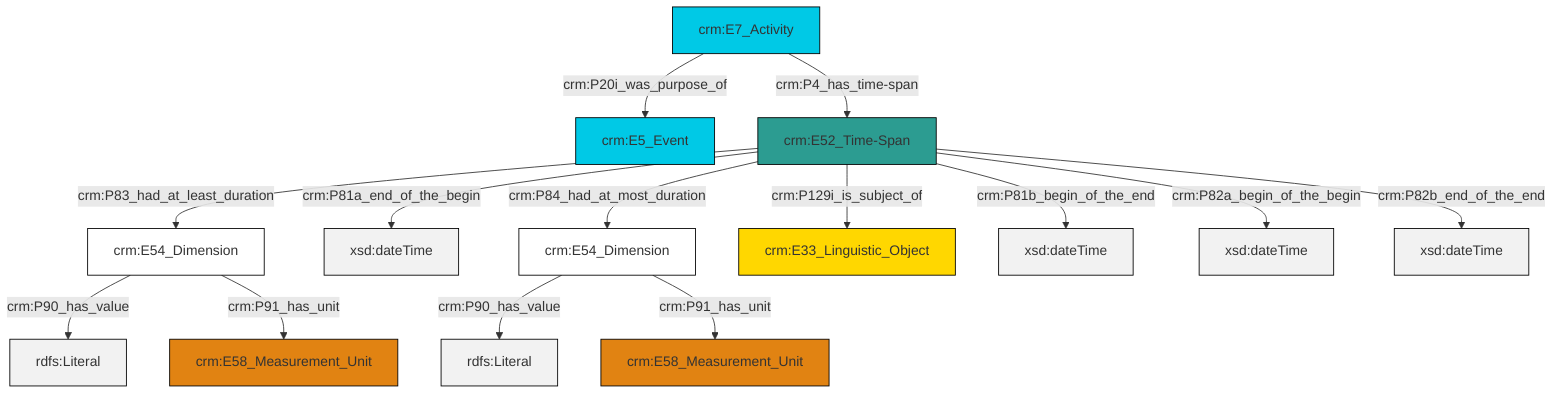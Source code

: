 graph TD
classDef Literal fill:#f2f2f2,stroke:#000000;
classDef CRM_Entity fill:#FFFFFF,stroke:#000000;
classDef Temporal_Entity fill:#00C9E6, stroke:#000000;
classDef Type fill:#E18312, stroke:#000000;
classDef Time-Span fill:#2C9C91, stroke:#000000;
classDef Appellation fill:#FFEB7F, stroke:#000000;
classDef Place fill:#008836, stroke:#000000;
classDef Persistent_Item fill:#B266B2, stroke:#000000;
classDef Conceptual_Object fill:#FFD700, stroke:#000000;
classDef Physical_Thing fill:#D2B48C, stroke:#000000;
classDef Actor fill:#f58aad, stroke:#000000;
classDef PC_Classes fill:#4ce600, stroke:#000000;
classDef Multi fill:#cccccc,stroke:#000000;

4["crm:E7_Activity"]:::Temporal_Entity -->|crm:P20i_was_purpose_of| 5["crm:E5_Event"]:::Temporal_Entity
8["crm:E52_Time-Span"]:::Time-Span -->|crm:P81a_end_of_the_begin| 9[xsd:dateTime]:::Literal
10["crm:E54_Dimension"]:::CRM_Entity -->|crm:P90_has_value| 11[rdfs:Literal]:::Literal
8["crm:E52_Time-Span"]:::Time-Span -->|crm:P129i_is_subject_of| 12["crm:E33_Linguistic_Object"]:::Conceptual_Object
2["crm:E54_Dimension"]:::CRM_Entity -->|crm:P90_has_value| 13[rdfs:Literal]:::Literal
8["crm:E52_Time-Span"]:::Time-Span -->|crm:P83_had_at_least_duration| 2["crm:E54_Dimension"]:::CRM_Entity
8["crm:E52_Time-Span"]:::Time-Span -->|crm:P81b_begin_of_the_end| 14[xsd:dateTime]:::Literal
4["crm:E7_Activity"]:::Temporal_Entity -->|crm:P4_has_time-span| 8["crm:E52_Time-Span"]:::Time-Span
8["crm:E52_Time-Span"]:::Time-Span -->|crm:P84_had_at_most_duration| 10["crm:E54_Dimension"]:::CRM_Entity
10["crm:E54_Dimension"]:::CRM_Entity -->|crm:P91_has_unit| 0["crm:E58_Measurement_Unit"]:::Type
8["crm:E52_Time-Span"]:::Time-Span -->|crm:P82a_begin_of_the_begin| 16[xsd:dateTime]:::Literal
2["crm:E54_Dimension"]:::CRM_Entity -->|crm:P91_has_unit| 19["crm:E58_Measurement_Unit"]:::Type
8["crm:E52_Time-Span"]:::Time-Span -->|crm:P82b_end_of_the_end| 21[xsd:dateTime]:::Literal